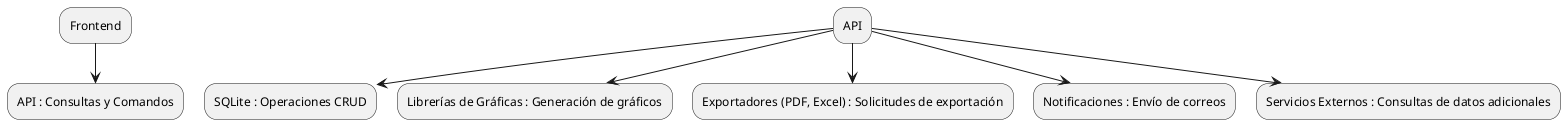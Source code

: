 @startuml
Frontend --> API : Consultas y Comandos
API --> SQLite : Operaciones CRUD
API --> Librerías de Gráficas : Generación de gráficos
API --> Exportadores (PDF, Excel) : Solicitudes de exportación
API --> Notificaciones : Envío de correos
API --> Servicios Externos : Consultas de datos adicionales
@enduml